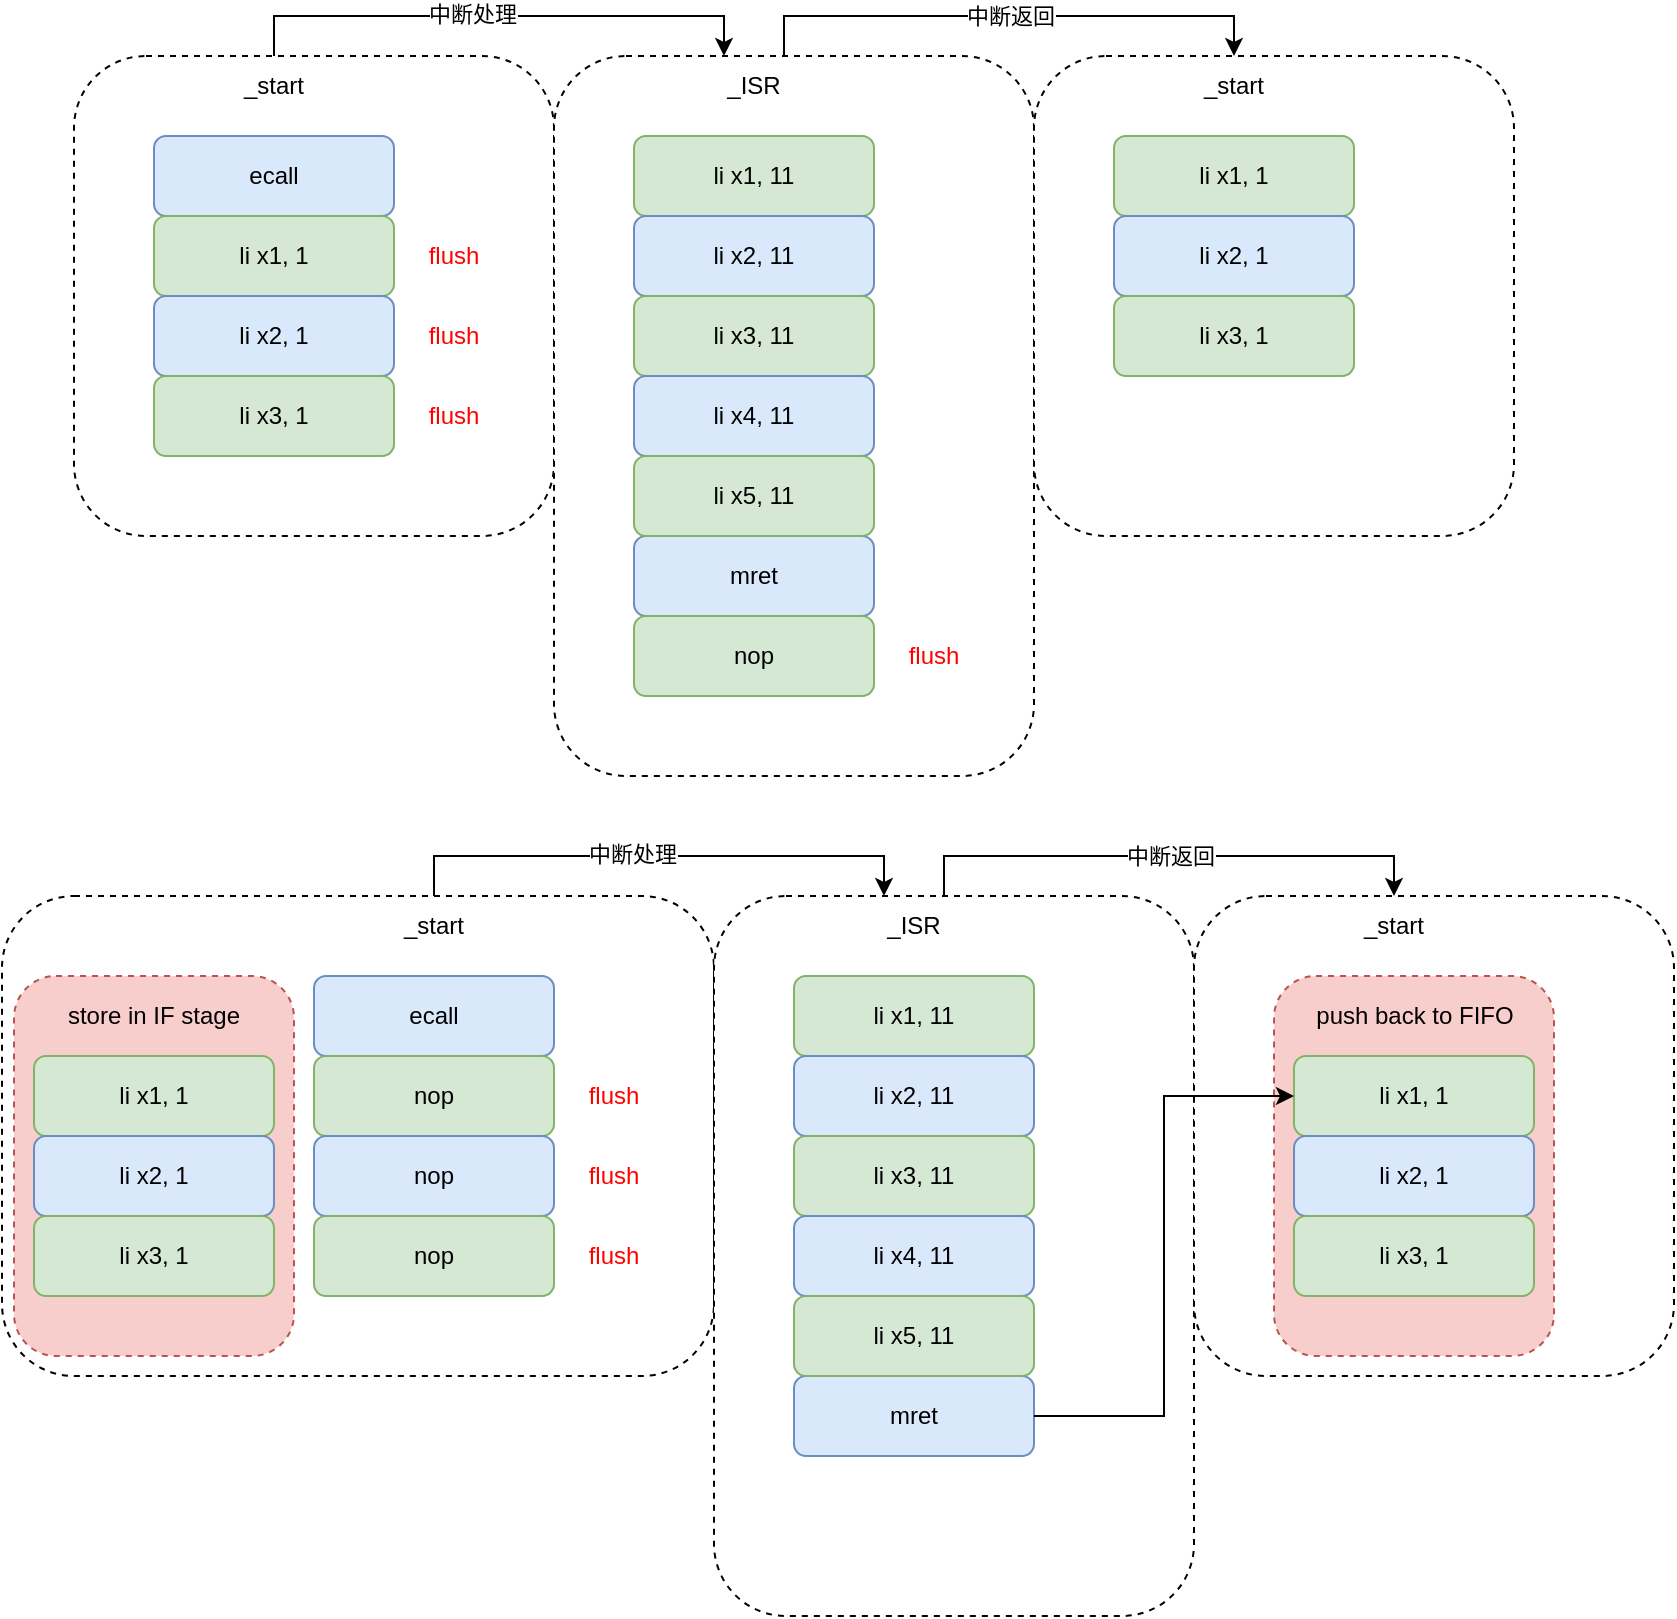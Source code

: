 <mxfile version="21.6.8" type="device">
  <diagram name="Page-1" id="VTcgenG-z07J8Rnrmjg_">
    <mxGraphModel dx="345" dy="268" grid="0" gridSize="10" guides="1" tooltips="1" connect="1" arrows="1" fold="1" page="1" pageScale="1" pageWidth="850" pageHeight="1100" math="0" shadow="0">
      <root>
        <mxCell id="0" />
        <mxCell id="1" parent="0" />
        <mxCell id="KuwzlYZy8rjmsrMMAzU7-13" value="" style="rounded=1;whiteSpace=wrap;html=1;dashed=1;" vertex="1" parent="1">
          <mxGeometry x="40" y="120" width="240" height="240" as="geometry" />
        </mxCell>
        <mxCell id="KuwzlYZy8rjmsrMMAzU7-1" value="ecall" style="rounded=1;whiteSpace=wrap;html=1;fillColor=#dae8fc;strokeColor=#6c8ebf;" vertex="1" parent="1">
          <mxGeometry x="80" y="160" width="120" height="40" as="geometry" />
        </mxCell>
        <mxCell id="KuwzlYZy8rjmsrMMAzU7-2" value="li x1, 1" style="rounded=1;whiteSpace=wrap;html=1;fillColor=#d5e8d4;strokeColor=#82b366;" vertex="1" parent="1">
          <mxGeometry x="80" y="200" width="120" height="40" as="geometry" />
        </mxCell>
        <mxCell id="KuwzlYZy8rjmsrMMAzU7-3" value="li x2, 1" style="rounded=1;whiteSpace=wrap;html=1;fillColor=#dae8fc;strokeColor=#6c8ebf;" vertex="1" parent="1">
          <mxGeometry x="80" y="240" width="120" height="40" as="geometry" />
        </mxCell>
        <mxCell id="KuwzlYZy8rjmsrMMAzU7-4" value="li x3, 1" style="rounded=1;whiteSpace=wrap;html=1;fillColor=#d5e8d4;strokeColor=#82b366;" vertex="1" parent="1">
          <mxGeometry x="80" y="280" width="120" height="40" as="geometry" />
        </mxCell>
        <mxCell id="KuwzlYZy8rjmsrMMAzU7-36" style="edgeStyle=orthogonalEdgeStyle;rounded=0;orthogonalLoop=1;jettySize=auto;html=1;exitX=0.5;exitY=0;exitDx=0;exitDy=0;entryX=0.25;entryY=0;entryDx=0;entryDy=0;" edge="1" parent="1" source="KuwzlYZy8rjmsrMMAzU7-14" target="KuwzlYZy8rjmsrMMAzU7-21">
          <mxGeometry relative="1" as="geometry" />
        </mxCell>
        <mxCell id="KuwzlYZy8rjmsrMMAzU7-39" value="中断处理" style="edgeLabel;html=1;align=center;verticalAlign=middle;resizable=0;points=[];" vertex="1" connectable="0" parent="KuwzlYZy8rjmsrMMAzU7-36">
          <mxGeometry x="-0.103" y="1" relative="1" as="geometry">
            <mxPoint as="offset" />
          </mxGeometry>
        </mxCell>
        <mxCell id="KuwzlYZy8rjmsrMMAzU7-14" value="_start" style="text;html=1;strokeColor=none;fillColor=none;align=center;verticalAlign=middle;whiteSpace=wrap;rounded=0;" vertex="1" parent="1">
          <mxGeometry x="110" y="120" width="60" height="30" as="geometry" />
        </mxCell>
        <mxCell id="KuwzlYZy8rjmsrMMAzU7-17" value="flush" style="text;html=1;strokeColor=none;fillColor=none;align=center;verticalAlign=middle;whiteSpace=wrap;rounded=0;fontColor=#FF0000;" vertex="1" parent="1">
          <mxGeometry x="200" y="205" width="60" height="30" as="geometry" />
        </mxCell>
        <mxCell id="KuwzlYZy8rjmsrMMAzU7-18" value="flush" style="text;html=1;strokeColor=none;fillColor=none;align=center;verticalAlign=middle;whiteSpace=wrap;rounded=0;fontColor=#FF0000;" vertex="1" parent="1">
          <mxGeometry x="200" y="245" width="60" height="30" as="geometry" />
        </mxCell>
        <mxCell id="KuwzlYZy8rjmsrMMAzU7-19" value="flush" style="text;html=1;strokeColor=none;fillColor=none;align=center;verticalAlign=middle;whiteSpace=wrap;rounded=0;fontColor=#FF0000;" vertex="1" parent="1">
          <mxGeometry x="200" y="285" width="60" height="30" as="geometry" />
        </mxCell>
        <mxCell id="KuwzlYZy8rjmsrMMAzU7-23" value="" style="group" vertex="1" connectable="0" parent="1">
          <mxGeometry x="280" y="120" width="240" height="360" as="geometry" />
        </mxCell>
        <mxCell id="KuwzlYZy8rjmsrMMAzU7-20" value="" style="rounded=1;whiteSpace=wrap;html=1;dashed=1;" vertex="1" parent="KuwzlYZy8rjmsrMMAzU7-23">
          <mxGeometry width="240" height="360" as="geometry" />
        </mxCell>
        <mxCell id="KuwzlYZy8rjmsrMMAzU7-5" value="mret" style="rounded=1;whiteSpace=wrap;html=1;fillColor=#dae8fc;strokeColor=#6c8ebf;" vertex="1" parent="KuwzlYZy8rjmsrMMAzU7-23">
          <mxGeometry x="40" y="240" width="120" height="40" as="geometry" />
        </mxCell>
        <mxCell id="KuwzlYZy8rjmsrMMAzU7-7" value="nop" style="rounded=1;whiteSpace=wrap;html=1;fillColor=#d5e8d4;strokeColor=#82b366;" vertex="1" parent="KuwzlYZy8rjmsrMMAzU7-23">
          <mxGeometry x="40" y="280" width="120" height="40" as="geometry" />
        </mxCell>
        <mxCell id="KuwzlYZy8rjmsrMMAzU7-8" value="li x1, 11" style="rounded=1;whiteSpace=wrap;html=1;fillColor=#d5e8d4;strokeColor=#82b366;" vertex="1" parent="KuwzlYZy8rjmsrMMAzU7-23">
          <mxGeometry x="40" y="40" width="120" height="40" as="geometry" />
        </mxCell>
        <mxCell id="KuwzlYZy8rjmsrMMAzU7-9" value="li x2, 11" style="rounded=1;whiteSpace=wrap;html=1;fillColor=#dae8fc;strokeColor=#6c8ebf;" vertex="1" parent="KuwzlYZy8rjmsrMMAzU7-23">
          <mxGeometry x="40" y="80" width="120" height="40" as="geometry" />
        </mxCell>
        <mxCell id="KuwzlYZy8rjmsrMMAzU7-10" value="li x3, 11" style="rounded=1;whiteSpace=wrap;html=1;fillColor=#d5e8d4;strokeColor=#82b366;" vertex="1" parent="KuwzlYZy8rjmsrMMAzU7-23">
          <mxGeometry x="40" y="120" width="120" height="40" as="geometry" />
        </mxCell>
        <mxCell id="KuwzlYZy8rjmsrMMAzU7-11" value="li x4, 11" style="rounded=1;whiteSpace=wrap;html=1;fillColor=#dae8fc;strokeColor=#6c8ebf;" vertex="1" parent="KuwzlYZy8rjmsrMMAzU7-23">
          <mxGeometry x="40" y="160" width="120" height="40" as="geometry" />
        </mxCell>
        <mxCell id="KuwzlYZy8rjmsrMMAzU7-12" value="li x5, 11" style="rounded=1;whiteSpace=wrap;html=1;fillColor=#d5e8d4;strokeColor=#82b366;" vertex="1" parent="KuwzlYZy8rjmsrMMAzU7-23">
          <mxGeometry x="40" y="200" width="120" height="40" as="geometry" />
        </mxCell>
        <mxCell id="KuwzlYZy8rjmsrMMAzU7-21" value="_ISR" style="text;html=1;strokeColor=none;fillColor=none;align=center;verticalAlign=middle;whiteSpace=wrap;rounded=0;" vertex="1" parent="KuwzlYZy8rjmsrMMAzU7-23">
          <mxGeometry x="70" width="60" height="30" as="geometry" />
        </mxCell>
        <mxCell id="KuwzlYZy8rjmsrMMAzU7-22" value="flush" style="text;html=1;strokeColor=none;fillColor=none;align=center;verticalAlign=middle;whiteSpace=wrap;rounded=0;fontColor=#FF0000;" vertex="1" parent="KuwzlYZy8rjmsrMMAzU7-23">
          <mxGeometry x="160" y="285" width="60" height="30" as="geometry" />
        </mxCell>
        <mxCell id="KuwzlYZy8rjmsrMMAzU7-27" value="" style="rounded=1;whiteSpace=wrap;html=1;dashed=1;" vertex="1" parent="1">
          <mxGeometry x="520" y="120" width="240" height="240" as="geometry" />
        </mxCell>
        <mxCell id="KuwzlYZy8rjmsrMMAzU7-29" value="li x1, 1" style="rounded=1;whiteSpace=wrap;html=1;fillColor=#d5e8d4;strokeColor=#82b366;" vertex="1" parent="1">
          <mxGeometry x="560" y="160" width="120" height="40" as="geometry" />
        </mxCell>
        <mxCell id="KuwzlYZy8rjmsrMMAzU7-30" value="li x2, 1" style="rounded=1;whiteSpace=wrap;html=1;fillColor=#dae8fc;strokeColor=#6c8ebf;" vertex="1" parent="1">
          <mxGeometry x="560" y="200" width="120" height="40" as="geometry" />
        </mxCell>
        <mxCell id="KuwzlYZy8rjmsrMMAzU7-31" value="li x3, 1" style="rounded=1;whiteSpace=wrap;html=1;fillColor=#d5e8d4;strokeColor=#82b366;" vertex="1" parent="1">
          <mxGeometry x="560" y="240" width="120" height="40" as="geometry" />
        </mxCell>
        <mxCell id="KuwzlYZy8rjmsrMMAzU7-32" value="_start" style="text;html=1;strokeColor=none;fillColor=none;align=center;verticalAlign=middle;whiteSpace=wrap;rounded=0;" vertex="1" parent="1">
          <mxGeometry x="590" y="120" width="60" height="30" as="geometry" />
        </mxCell>
        <mxCell id="KuwzlYZy8rjmsrMMAzU7-37" style="edgeStyle=orthogonalEdgeStyle;rounded=0;orthogonalLoop=1;jettySize=auto;html=1;exitX=0.75;exitY=0;exitDx=0;exitDy=0;entryX=0.5;entryY=0;entryDx=0;entryDy=0;" edge="1" parent="1" source="KuwzlYZy8rjmsrMMAzU7-21" target="KuwzlYZy8rjmsrMMAzU7-32">
          <mxGeometry relative="1" as="geometry" />
        </mxCell>
        <mxCell id="KuwzlYZy8rjmsrMMAzU7-38" value="中断返回" style="edgeLabel;html=1;align=center;verticalAlign=middle;resizable=0;points=[];" vertex="1" connectable="0" parent="KuwzlYZy8rjmsrMMAzU7-37">
          <mxGeometry x="-0.001" relative="1" as="geometry">
            <mxPoint as="offset" />
          </mxGeometry>
        </mxCell>
        <mxCell id="KuwzlYZy8rjmsrMMAzU7-40" value="" style="rounded=1;whiteSpace=wrap;html=1;dashed=1;" vertex="1" parent="1">
          <mxGeometry x="4" y="540" width="356" height="240" as="geometry" />
        </mxCell>
        <mxCell id="KuwzlYZy8rjmsrMMAzU7-41" value="ecall" style="rounded=1;whiteSpace=wrap;html=1;fillColor=#dae8fc;strokeColor=#6c8ebf;" vertex="1" parent="1">
          <mxGeometry x="160" y="580" width="120" height="40" as="geometry" />
        </mxCell>
        <mxCell id="KuwzlYZy8rjmsrMMAzU7-42" value="nop" style="rounded=1;whiteSpace=wrap;html=1;fillColor=#d5e8d4;strokeColor=#82b366;" vertex="1" parent="1">
          <mxGeometry x="160" y="620" width="120" height="40" as="geometry" />
        </mxCell>
        <mxCell id="KuwzlYZy8rjmsrMMAzU7-43" value="nop" style="rounded=1;whiteSpace=wrap;html=1;fillColor=#dae8fc;strokeColor=#6c8ebf;" vertex="1" parent="1">
          <mxGeometry x="160" y="660" width="120" height="40" as="geometry" />
        </mxCell>
        <mxCell id="KuwzlYZy8rjmsrMMAzU7-44" value="nop" style="rounded=1;whiteSpace=wrap;html=1;fillColor=#d5e8d4;strokeColor=#82b366;" vertex="1" parent="1">
          <mxGeometry x="160" y="700" width="120" height="40" as="geometry" />
        </mxCell>
        <mxCell id="KuwzlYZy8rjmsrMMAzU7-45" style="edgeStyle=orthogonalEdgeStyle;rounded=0;orthogonalLoop=1;jettySize=auto;html=1;exitX=0.5;exitY=0;exitDx=0;exitDy=0;entryX=0.25;entryY=0;entryDx=0;entryDy=0;" edge="1" parent="1" source="KuwzlYZy8rjmsrMMAzU7-47" target="KuwzlYZy8rjmsrMMAzU7-60">
          <mxGeometry relative="1" as="geometry" />
        </mxCell>
        <mxCell id="KuwzlYZy8rjmsrMMAzU7-46" value="中断处理" style="edgeLabel;html=1;align=center;verticalAlign=middle;resizable=0;points=[];" vertex="1" connectable="0" parent="KuwzlYZy8rjmsrMMAzU7-45">
          <mxGeometry x="-0.103" y="1" relative="1" as="geometry">
            <mxPoint as="offset" />
          </mxGeometry>
        </mxCell>
        <mxCell id="KuwzlYZy8rjmsrMMAzU7-47" value="_start" style="text;html=1;strokeColor=none;fillColor=none;align=center;verticalAlign=middle;whiteSpace=wrap;rounded=0;" vertex="1" parent="1">
          <mxGeometry x="190" y="540" width="60" height="30" as="geometry" />
        </mxCell>
        <mxCell id="KuwzlYZy8rjmsrMMAzU7-48" value="flush" style="text;html=1;strokeColor=none;fillColor=none;align=center;verticalAlign=middle;whiteSpace=wrap;rounded=0;fontColor=#FF0000;" vertex="1" parent="1">
          <mxGeometry x="280" y="625" width="60" height="30" as="geometry" />
        </mxCell>
        <mxCell id="KuwzlYZy8rjmsrMMAzU7-49" value="flush" style="text;html=1;strokeColor=none;fillColor=none;align=center;verticalAlign=middle;whiteSpace=wrap;rounded=0;fontColor=#FF0000;" vertex="1" parent="1">
          <mxGeometry x="280" y="665" width="60" height="30" as="geometry" />
        </mxCell>
        <mxCell id="KuwzlYZy8rjmsrMMAzU7-50" value="flush" style="text;html=1;strokeColor=none;fillColor=none;align=center;verticalAlign=middle;whiteSpace=wrap;rounded=0;fontColor=#FF0000;" vertex="1" parent="1">
          <mxGeometry x="280" y="705" width="60" height="30" as="geometry" />
        </mxCell>
        <mxCell id="KuwzlYZy8rjmsrMMAzU7-51" value="" style="group" vertex="1" connectable="0" parent="1">
          <mxGeometry x="360" y="540" width="240" height="360" as="geometry" />
        </mxCell>
        <mxCell id="KuwzlYZy8rjmsrMMAzU7-52" value="" style="rounded=1;whiteSpace=wrap;html=1;dashed=1;" vertex="1" parent="KuwzlYZy8rjmsrMMAzU7-51">
          <mxGeometry width="240" height="360" as="geometry" />
        </mxCell>
        <mxCell id="KuwzlYZy8rjmsrMMAzU7-53" value="mret" style="rounded=1;whiteSpace=wrap;html=1;fillColor=#dae8fc;strokeColor=#6c8ebf;" vertex="1" parent="KuwzlYZy8rjmsrMMAzU7-51">
          <mxGeometry x="40" y="240" width="120" height="40" as="geometry" />
        </mxCell>
        <mxCell id="KuwzlYZy8rjmsrMMAzU7-55" value="li x1, 11" style="rounded=1;whiteSpace=wrap;html=1;fillColor=#d5e8d4;strokeColor=#82b366;" vertex="1" parent="KuwzlYZy8rjmsrMMAzU7-51">
          <mxGeometry x="40" y="40" width="120" height="40" as="geometry" />
        </mxCell>
        <mxCell id="KuwzlYZy8rjmsrMMAzU7-56" value="li x2, 11" style="rounded=1;whiteSpace=wrap;html=1;fillColor=#dae8fc;strokeColor=#6c8ebf;" vertex="1" parent="KuwzlYZy8rjmsrMMAzU7-51">
          <mxGeometry x="40" y="80" width="120" height="40" as="geometry" />
        </mxCell>
        <mxCell id="KuwzlYZy8rjmsrMMAzU7-57" value="li x3, 11" style="rounded=1;whiteSpace=wrap;html=1;fillColor=#d5e8d4;strokeColor=#82b366;" vertex="1" parent="KuwzlYZy8rjmsrMMAzU7-51">
          <mxGeometry x="40" y="120" width="120" height="40" as="geometry" />
        </mxCell>
        <mxCell id="KuwzlYZy8rjmsrMMAzU7-58" value="li x4, 11" style="rounded=1;whiteSpace=wrap;html=1;fillColor=#dae8fc;strokeColor=#6c8ebf;" vertex="1" parent="KuwzlYZy8rjmsrMMAzU7-51">
          <mxGeometry x="40" y="160" width="120" height="40" as="geometry" />
        </mxCell>
        <mxCell id="KuwzlYZy8rjmsrMMAzU7-59" value="li x5, 11" style="rounded=1;whiteSpace=wrap;html=1;fillColor=#d5e8d4;strokeColor=#82b366;" vertex="1" parent="KuwzlYZy8rjmsrMMAzU7-51">
          <mxGeometry x="40" y="200" width="120" height="40" as="geometry" />
        </mxCell>
        <mxCell id="KuwzlYZy8rjmsrMMAzU7-60" value="_ISR" style="text;html=1;strokeColor=none;fillColor=none;align=center;verticalAlign=middle;whiteSpace=wrap;rounded=0;" vertex="1" parent="KuwzlYZy8rjmsrMMAzU7-51">
          <mxGeometry x="70" width="60" height="30" as="geometry" />
        </mxCell>
        <mxCell id="KuwzlYZy8rjmsrMMAzU7-62" value="" style="rounded=1;whiteSpace=wrap;html=1;dashed=1;" vertex="1" parent="1">
          <mxGeometry x="600" y="540" width="240" height="240" as="geometry" />
        </mxCell>
        <mxCell id="KuwzlYZy8rjmsrMMAzU7-66" value="_start" style="text;html=1;strokeColor=none;fillColor=none;align=center;verticalAlign=middle;whiteSpace=wrap;rounded=0;" vertex="1" parent="1">
          <mxGeometry x="670" y="540" width="60" height="30" as="geometry" />
        </mxCell>
        <mxCell id="KuwzlYZy8rjmsrMMAzU7-67" style="edgeStyle=orthogonalEdgeStyle;rounded=0;orthogonalLoop=1;jettySize=auto;html=1;exitX=0.75;exitY=0;exitDx=0;exitDy=0;entryX=0.5;entryY=0;entryDx=0;entryDy=0;" edge="1" parent="1" source="KuwzlYZy8rjmsrMMAzU7-60" target="KuwzlYZy8rjmsrMMAzU7-66">
          <mxGeometry relative="1" as="geometry" />
        </mxCell>
        <mxCell id="KuwzlYZy8rjmsrMMAzU7-68" value="中断返回" style="edgeLabel;html=1;align=center;verticalAlign=middle;resizable=0;points=[];" vertex="1" connectable="0" parent="KuwzlYZy8rjmsrMMAzU7-67">
          <mxGeometry x="-0.001" relative="1" as="geometry">
            <mxPoint as="offset" />
          </mxGeometry>
        </mxCell>
        <mxCell id="KuwzlYZy8rjmsrMMAzU7-72" value="" style="rounded=1;whiteSpace=wrap;html=1;dashed=1;fillColor=#f8cecc;strokeColor=#b85450;" vertex="1" parent="1">
          <mxGeometry x="10" y="580" width="140" height="190" as="geometry" />
        </mxCell>
        <mxCell id="KuwzlYZy8rjmsrMMAzU7-69" value="li x1, 1" style="rounded=1;whiteSpace=wrap;html=1;fillColor=#d5e8d4;strokeColor=#82b366;" vertex="1" parent="1">
          <mxGeometry x="20" y="620" width="120" height="40" as="geometry" />
        </mxCell>
        <mxCell id="KuwzlYZy8rjmsrMMAzU7-70" value="li x2, 1" style="rounded=1;whiteSpace=wrap;html=1;fillColor=#dae8fc;strokeColor=#6c8ebf;" vertex="1" parent="1">
          <mxGeometry x="20" y="660" width="120" height="40" as="geometry" />
        </mxCell>
        <mxCell id="KuwzlYZy8rjmsrMMAzU7-71" value="li x3, 1" style="rounded=1;whiteSpace=wrap;html=1;fillColor=#d5e8d4;strokeColor=#82b366;" vertex="1" parent="1">
          <mxGeometry x="20" y="700" width="120" height="40" as="geometry" />
        </mxCell>
        <mxCell id="KuwzlYZy8rjmsrMMAzU7-73" value="store in IF stage" style="text;html=1;align=center;verticalAlign=middle;whiteSpace=wrap;rounded=0;" vertex="1" parent="1">
          <mxGeometry x="35" y="585" width="90" height="30" as="geometry" />
        </mxCell>
        <mxCell id="KuwzlYZy8rjmsrMMAzU7-74" value="" style="rounded=1;whiteSpace=wrap;html=1;dashed=1;fillColor=#f8cecc;strokeColor=#b85450;" vertex="1" parent="1">
          <mxGeometry x="640" y="580" width="140" height="190" as="geometry" />
        </mxCell>
        <mxCell id="KuwzlYZy8rjmsrMMAzU7-75" value="li x1, 1" style="rounded=1;whiteSpace=wrap;html=1;fillColor=#d5e8d4;strokeColor=#82b366;" vertex="1" parent="1">
          <mxGeometry x="650" y="620" width="120" height="40" as="geometry" />
        </mxCell>
        <mxCell id="KuwzlYZy8rjmsrMMAzU7-76" value="li x2, 1" style="rounded=1;whiteSpace=wrap;html=1;fillColor=#dae8fc;strokeColor=#6c8ebf;" vertex="1" parent="1">
          <mxGeometry x="650" y="660" width="120" height="40" as="geometry" />
        </mxCell>
        <mxCell id="KuwzlYZy8rjmsrMMAzU7-77" value="li x3, 1" style="rounded=1;whiteSpace=wrap;html=1;fillColor=#d5e8d4;strokeColor=#82b366;" vertex="1" parent="1">
          <mxGeometry x="650" y="700" width="120" height="40" as="geometry" />
        </mxCell>
        <mxCell id="KuwzlYZy8rjmsrMMAzU7-78" value="push back to FIFO" style="text;html=1;align=center;verticalAlign=middle;whiteSpace=wrap;rounded=0;" vertex="1" parent="1">
          <mxGeometry x="657.5" y="585" width="105" height="30" as="geometry" />
        </mxCell>
        <mxCell id="KuwzlYZy8rjmsrMMAzU7-79" style="edgeStyle=orthogonalEdgeStyle;rounded=0;orthogonalLoop=1;jettySize=auto;html=1;exitX=1;exitY=0.5;exitDx=0;exitDy=0;entryX=0;entryY=0.5;entryDx=0;entryDy=0;" edge="1" parent="1" source="KuwzlYZy8rjmsrMMAzU7-53" target="KuwzlYZy8rjmsrMMAzU7-75">
          <mxGeometry relative="1" as="geometry" />
        </mxCell>
      </root>
    </mxGraphModel>
  </diagram>
</mxfile>
